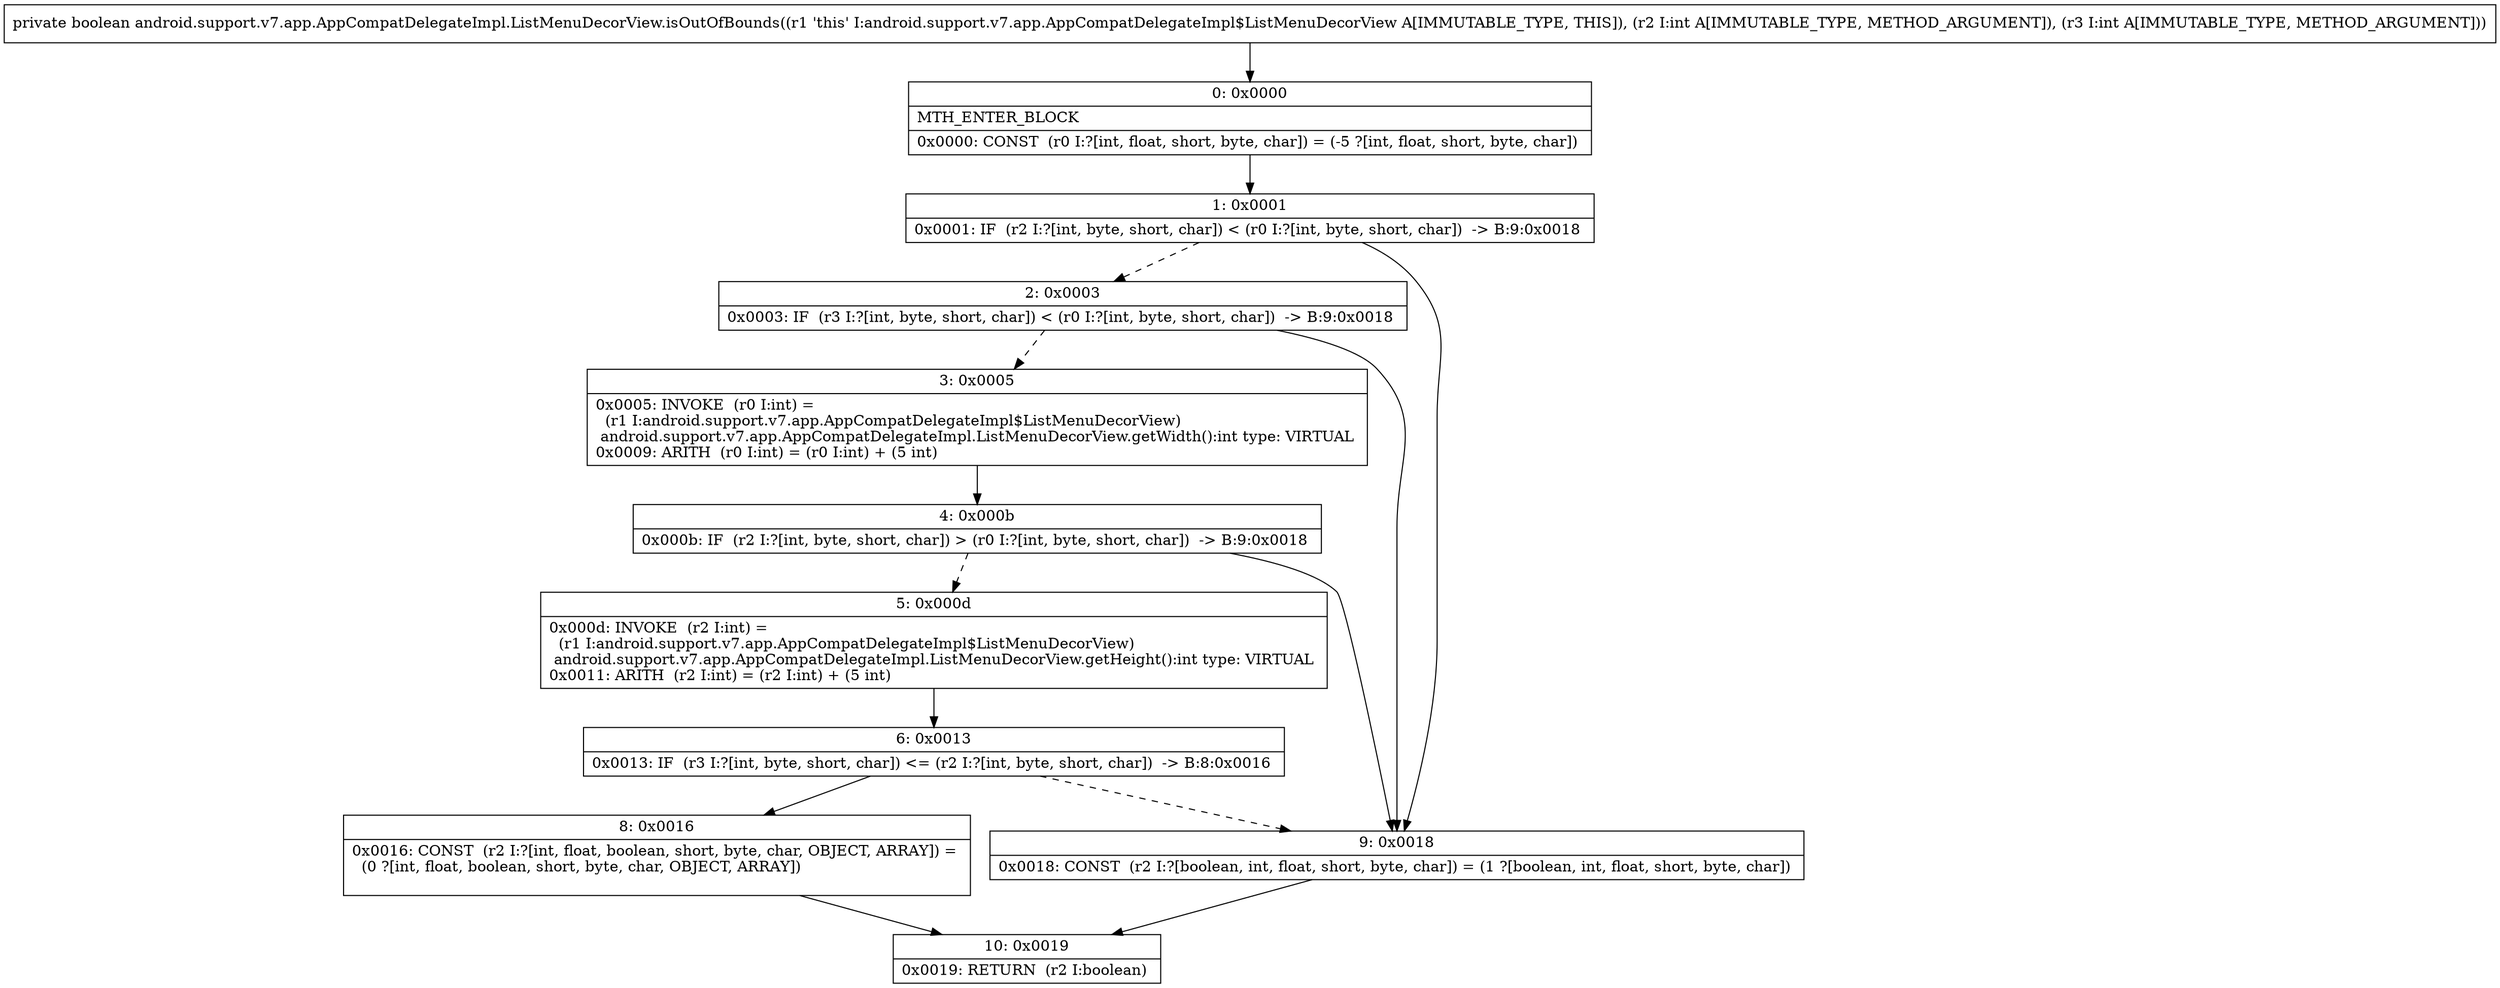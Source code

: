 digraph "CFG forandroid.support.v7.app.AppCompatDelegateImpl.ListMenuDecorView.isOutOfBounds(II)Z" {
Node_0 [shape=record,label="{0\:\ 0x0000|MTH_ENTER_BLOCK\l|0x0000: CONST  (r0 I:?[int, float, short, byte, char]) = (\-5 ?[int, float, short, byte, char]) \l}"];
Node_1 [shape=record,label="{1\:\ 0x0001|0x0001: IF  (r2 I:?[int, byte, short, char]) \< (r0 I:?[int, byte, short, char])  \-\> B:9:0x0018 \l}"];
Node_2 [shape=record,label="{2\:\ 0x0003|0x0003: IF  (r3 I:?[int, byte, short, char]) \< (r0 I:?[int, byte, short, char])  \-\> B:9:0x0018 \l}"];
Node_3 [shape=record,label="{3\:\ 0x0005|0x0005: INVOKE  (r0 I:int) = \l  (r1 I:android.support.v7.app.AppCompatDelegateImpl$ListMenuDecorView)\l android.support.v7.app.AppCompatDelegateImpl.ListMenuDecorView.getWidth():int type: VIRTUAL \l0x0009: ARITH  (r0 I:int) = (r0 I:int) + (5 int) \l}"];
Node_4 [shape=record,label="{4\:\ 0x000b|0x000b: IF  (r2 I:?[int, byte, short, char]) \> (r0 I:?[int, byte, short, char])  \-\> B:9:0x0018 \l}"];
Node_5 [shape=record,label="{5\:\ 0x000d|0x000d: INVOKE  (r2 I:int) = \l  (r1 I:android.support.v7.app.AppCompatDelegateImpl$ListMenuDecorView)\l android.support.v7.app.AppCompatDelegateImpl.ListMenuDecorView.getHeight():int type: VIRTUAL \l0x0011: ARITH  (r2 I:int) = (r2 I:int) + (5 int) \l}"];
Node_6 [shape=record,label="{6\:\ 0x0013|0x0013: IF  (r3 I:?[int, byte, short, char]) \<= (r2 I:?[int, byte, short, char])  \-\> B:8:0x0016 \l}"];
Node_8 [shape=record,label="{8\:\ 0x0016|0x0016: CONST  (r2 I:?[int, float, boolean, short, byte, char, OBJECT, ARRAY]) = \l  (0 ?[int, float, boolean, short, byte, char, OBJECT, ARRAY])\l \l}"];
Node_9 [shape=record,label="{9\:\ 0x0018|0x0018: CONST  (r2 I:?[boolean, int, float, short, byte, char]) = (1 ?[boolean, int, float, short, byte, char]) \l}"];
Node_10 [shape=record,label="{10\:\ 0x0019|0x0019: RETURN  (r2 I:boolean) \l}"];
MethodNode[shape=record,label="{private boolean android.support.v7.app.AppCompatDelegateImpl.ListMenuDecorView.isOutOfBounds((r1 'this' I:android.support.v7.app.AppCompatDelegateImpl$ListMenuDecorView A[IMMUTABLE_TYPE, THIS]), (r2 I:int A[IMMUTABLE_TYPE, METHOD_ARGUMENT]), (r3 I:int A[IMMUTABLE_TYPE, METHOD_ARGUMENT])) }"];
MethodNode -> Node_0;
Node_0 -> Node_1;
Node_1 -> Node_2[style=dashed];
Node_1 -> Node_9;
Node_2 -> Node_3[style=dashed];
Node_2 -> Node_9;
Node_3 -> Node_4;
Node_4 -> Node_5[style=dashed];
Node_4 -> Node_9;
Node_5 -> Node_6;
Node_6 -> Node_8;
Node_6 -> Node_9[style=dashed];
Node_8 -> Node_10;
Node_9 -> Node_10;
}

